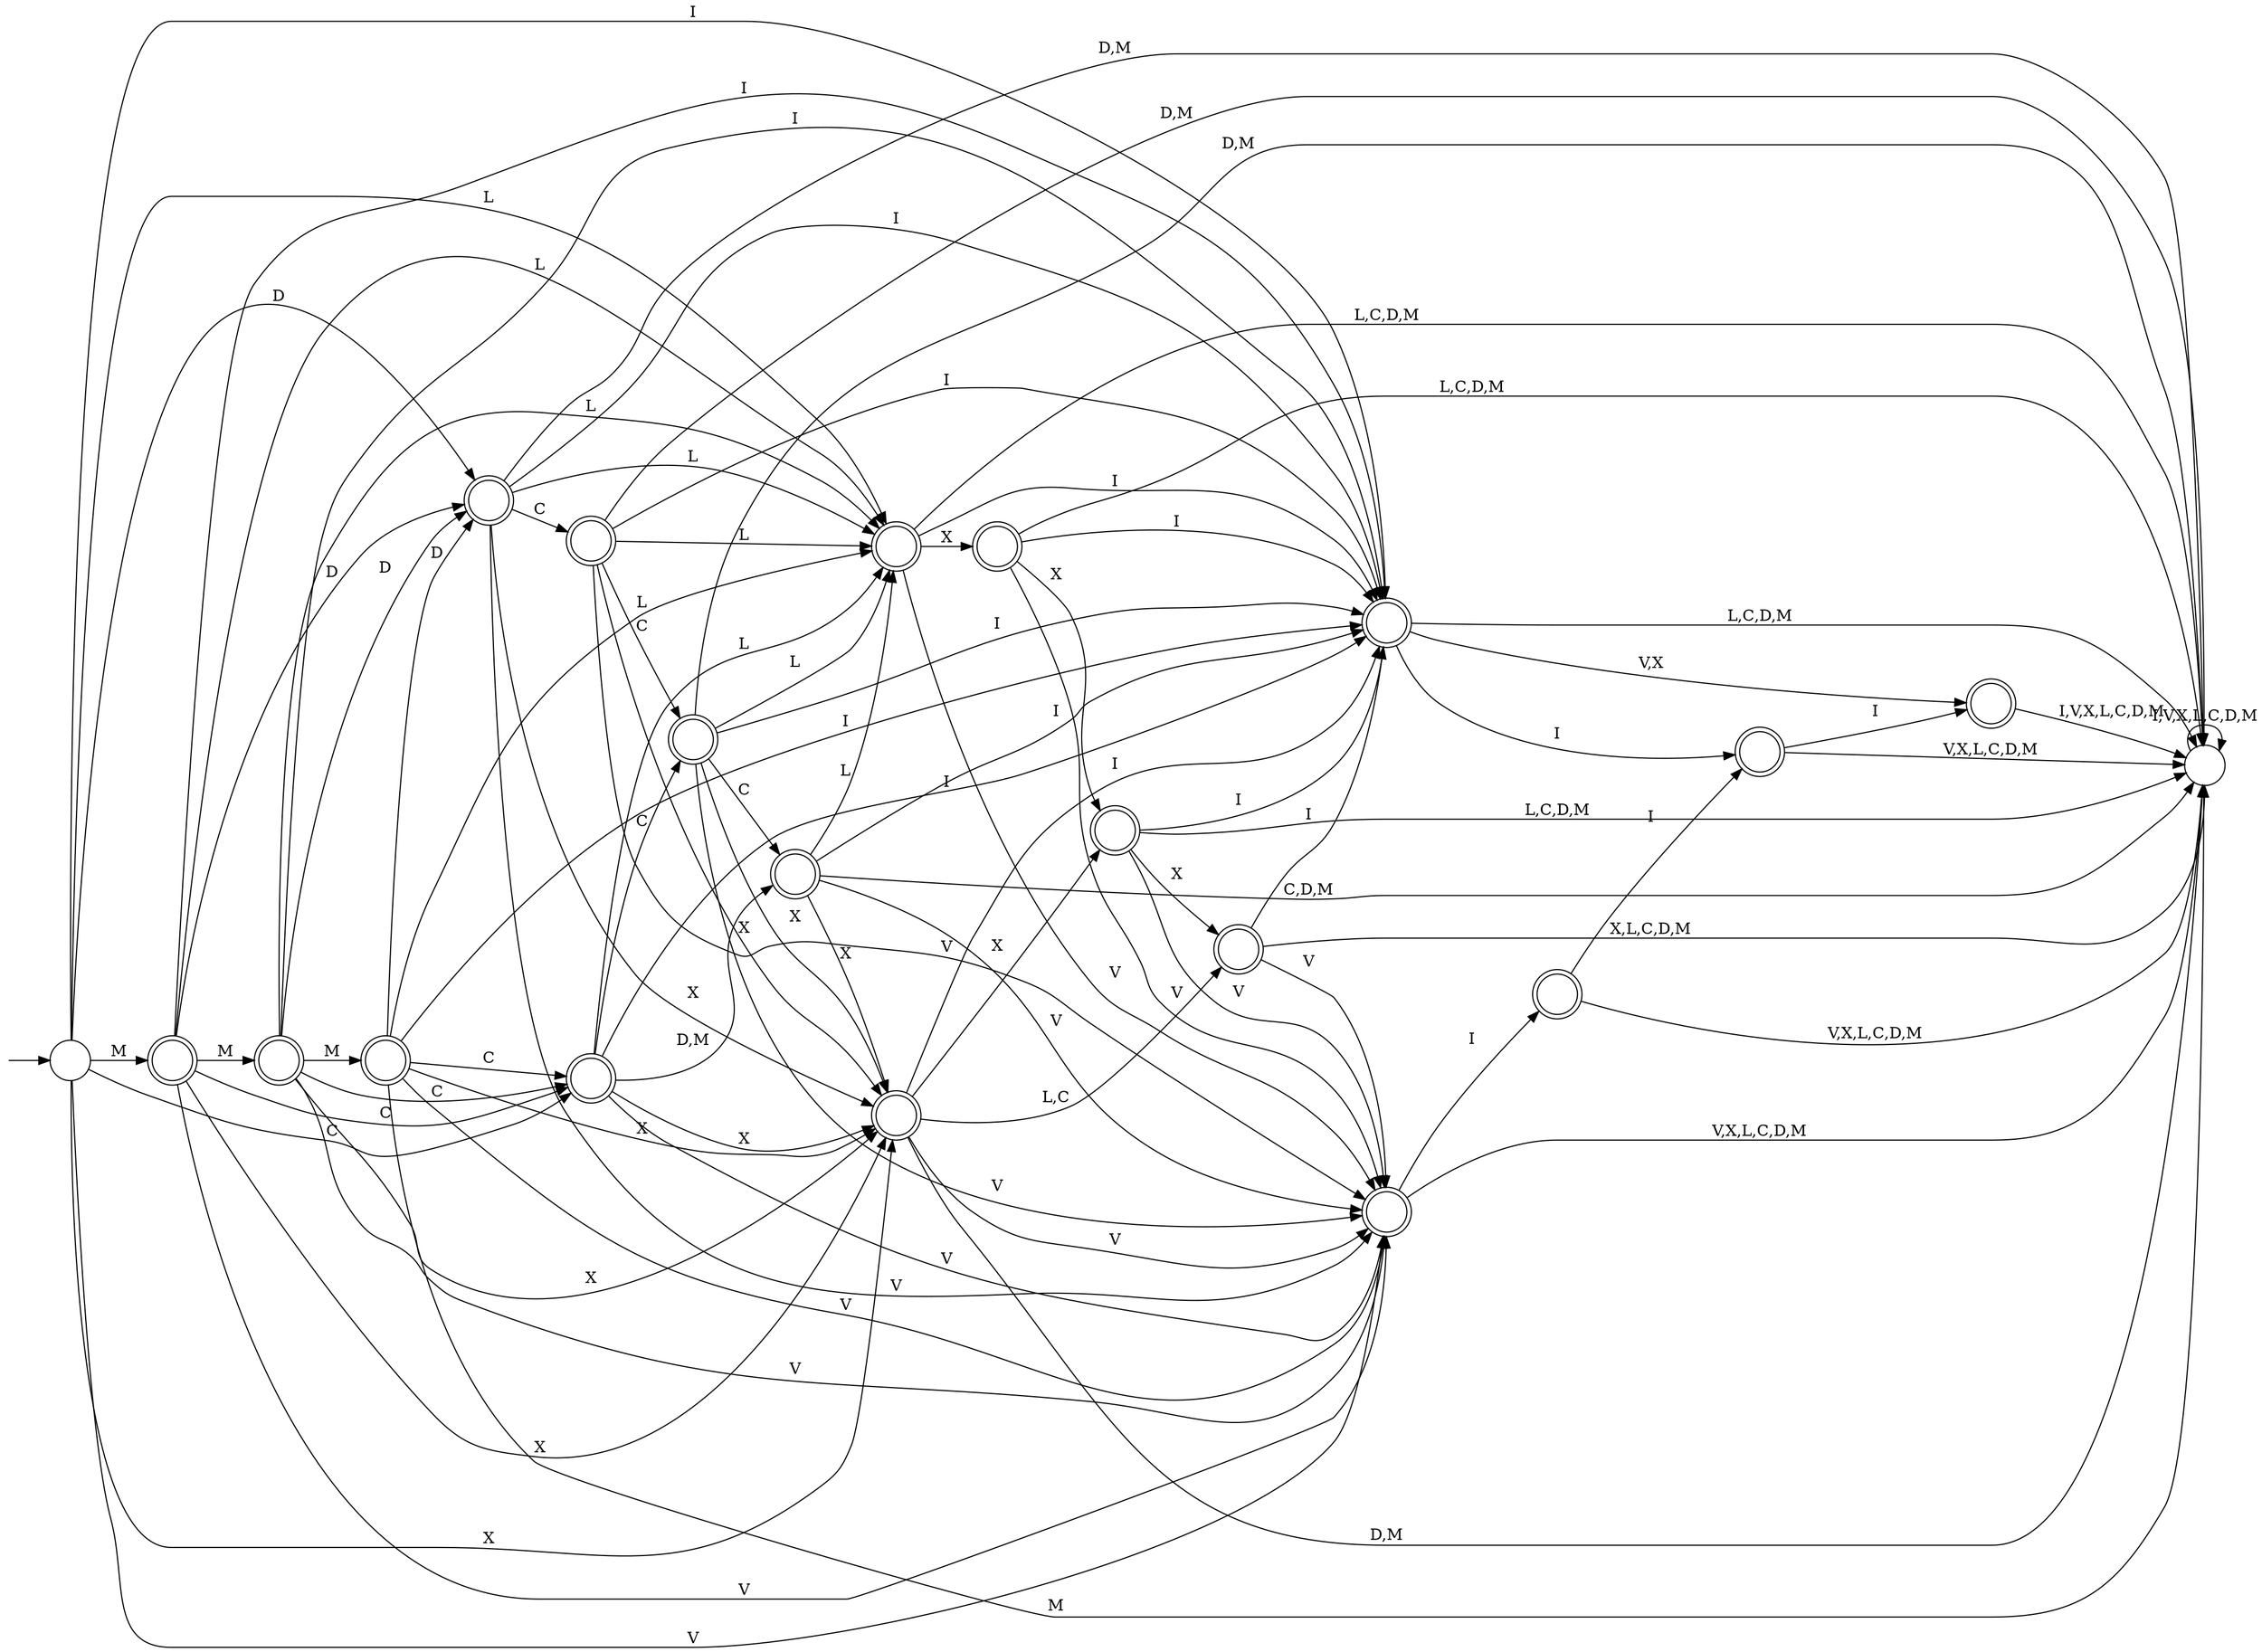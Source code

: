 digraph isRomanNumeral {
	rankdir=LR;
	sFirstM [label="" style="" shape="circle" peripheries=2];
	sSecondM [label="" style="" shape="circle" peripheries=2];
	sThirdM [label="" style="" shape="circle" peripheries=2];
	sD [label="" style="" shape="circle" peripheries=2];
	sFirstC [label="" style="" shape="circle" peripheries=2];
	sSecondC [label="" style="" shape="circle" peripheries=2];
	sPostDMThirdC [label="" style="" shape="circle" peripheries=2];
	sPostFirstC [label="" style="" shape="circle" peripheries=2];
	sPostFirstX [label="" style="" shape="circle" peripheries=2];
	sL [label="" style="" shape="circle" peripheries=2];
	sFirstX [label="" style="" shape="circle" peripheries=2];
	sSecondX [label="" style="" shape="circle" peripheries=2];
	sPostLCThirdX [label="" style="" shape="circle" peripheries=2];
	sV [label="" style="" shape="circle" peripheries=2];
	sPostFirstI [label="" style="" shape="circle" peripheries=2];
	sFirstI [label="" style="" shape="circle" peripheries=2];
	sSecondI [label="" style="" shape="circle" peripheries=2];
	sNoMoreSymbols [label="" style="" shape="circle" peripheries=2];
	sInit [label="" style="" shape="circle" peripheries=1];
	sReject [label="" style="" shape="circle" peripheries=1];
	reset [label="" style="invis" shape="point" peripheries=1];
	sFirstM->sFirstI [label="I"];
	sFirstM->sV [label="V"];
	sFirstM->sFirstX [label="X"];
	sFirstM->sL [label="L"];
	sFirstM->sFirstC [label="C"];
	sFirstM->sD [label="D"];
	sFirstM->sSecondM [label="M"];
	sSecondM->sFirstI [label="I"];
	sSecondM->sV [label="V"];
	sSecondM->sFirstX [label="X"];
	sSecondM->sL [label="L"];
	sSecondM->sFirstC [label="C"];
	sSecondM->sD [label="D"];
	sSecondM->sThirdM [label="M"];
	sThirdM->sFirstI [label="I"];
	sThirdM->sV [label="V"];
	sThirdM->sFirstX [label="X"];
	sThirdM->sL [label="L"];
	sThirdM->sFirstC [label="C"];
	sThirdM->sD [label="D"];
	sThirdM->sReject [label="M"];
	sD->sFirstI [label="I"];
	sD->sV [label="V"];
	sD->sFirstX [label="X"];
	sD->sL [label="L"];
	sD->sPostFirstC [label="C"];
	sD->sReject [label="D,M"];
	sFirstC->sFirstI [label="I"];
	sFirstC->sV [label="V"];
	sFirstC->sFirstX [label="X"];
	sFirstC->sL [label="L"];
	sFirstC->sSecondC [label="C"];
	sFirstC->sPostDMThirdC [label="D,M"];
	sSecondC->sFirstI [label="I"];
	sSecondC->sV [label="V"];
	sSecondC->sFirstX [label="X"];
	sSecondC->sL [label="L"];
	sSecondC->sPostDMThirdC [label="C"];
	sSecondC->sReject [label="D,M"];
	sPostDMThirdC->sFirstI [label="I"];
	sPostDMThirdC->sV [label="V"];
	sPostDMThirdC->sFirstX [label="X"];
	sPostDMThirdC->sL [label="L"];
	sPostDMThirdC->sReject [label="C,D,M"];
	sPostFirstC->sFirstI [label="I"];
	sPostFirstC->sV [label="V"];
	sPostFirstC->sFirstX [label="X"];
	sPostFirstC->sL [label="L"];
	sPostFirstC->sSecondC [label="C"];
	sPostFirstC->sReject [label="D,M"];
	sPostFirstX->sFirstI [label="I"];
	sPostFirstX->sV [label="V"];
	sPostFirstX->sSecondX [label="X"];
	sPostFirstX->sReject [label="L,C,D,M"];
	sL->sFirstI [label="I"];
	sL->sV [label="V"];
	sL->sPostFirstX [label="X"];
	sL->sReject [label="L,C,D,M"];
	sFirstX->sFirstI [label="I"];
	sFirstX->sV [label="V"];
	sFirstX->sSecondX [label="X"];
	sFirstX->sPostLCThirdX [label="L,C"];
	sFirstX->sReject [label="D,M"];
	sSecondX->sFirstI [label="I"];
	sSecondX->sV [label="V"];
	sSecondX->sPostLCThirdX [label="X"];
	sSecondX->sReject [label="L,C,D,M"];
	sPostLCThirdX->sFirstI [label="I"];
	sPostLCThirdX->sV [label="V"];
	sPostLCThirdX->sReject [label="X,L,C,D,M"];
	sV->sPostFirstI [label="I"];
	sV->sReject [label="V,X,L,C,D,M"];
	sPostFirstI->sSecondI [label="I"];
	sPostFirstI->sReject [label="V,X,L,C,D,M"];
	sFirstI->sSecondI [label="I"];
	sFirstI->sNoMoreSymbols [label="V,X"];
	sFirstI->sReject [label="L,C,D,M"];
	sSecondI->sNoMoreSymbols [label="I"];
	sSecondI->sReject [label="V,X,L,C,D,M"];
	sNoMoreSymbols->sReject [label="I,V,X,L,C,D,M"];
	sInit->sFirstI [label="I"];
	sInit->sV [label="V"];
	sInit->sFirstX [label="X"];
	sInit->sL [label="L"];
	sInit->sFirstC [label="C"];
	sInit->sD [label="D"];
	sInit->sFirstM [label="M"];
	sReject->sReject [label="I,V,X,L,C,D,M"];
	reset->sInit [label=""];
}
